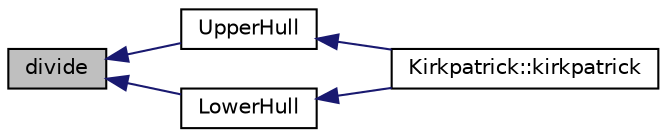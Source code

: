 digraph "divide"
{
  edge [fontname="Helvetica",fontsize="10",labelfontname="Helvetica",labelfontsize="10"];
  node [fontname="Helvetica",fontsize="10",shape=record];
  rankdir="LR";
  Node10 [label="divide",height=0.2,width=0.4,color="black", fillcolor="grey75", style="filled", fontcolor="black"];
  Node10 -> Node11 [dir="back",color="midnightblue",fontsize="10",style="solid",fontname="Helvetica"];
  Node11 [label="UpperHull",height=0.2,width=0.4,color="black", fillcolor="white", style="filled",URL="$da/d13/_kirkpatrick_8cpp.html#a4479231afeb4f062090065f22d64269b"];
  Node11 -> Node12 [dir="back",color="midnightblue",fontsize="10",style="solid",fontname="Helvetica"];
  Node12 [label="Kirkpatrick::kirkpatrick",height=0.2,width=0.4,color="black", fillcolor="white", style="filled",URL="$d3/d32/class_kirkpatrick.html#ae86e8b979109959c4f46260f3951812b"];
  Node10 -> Node13 [dir="back",color="midnightblue",fontsize="10",style="solid",fontname="Helvetica"];
  Node13 [label="LowerHull",height=0.2,width=0.4,color="black", fillcolor="white", style="filled",URL="$da/d13/_kirkpatrick_8cpp.html#ade45580a9cd19c0afc95cf67efc44dee"];
  Node13 -> Node12 [dir="back",color="midnightblue",fontsize="10",style="solid",fontname="Helvetica"];
}
